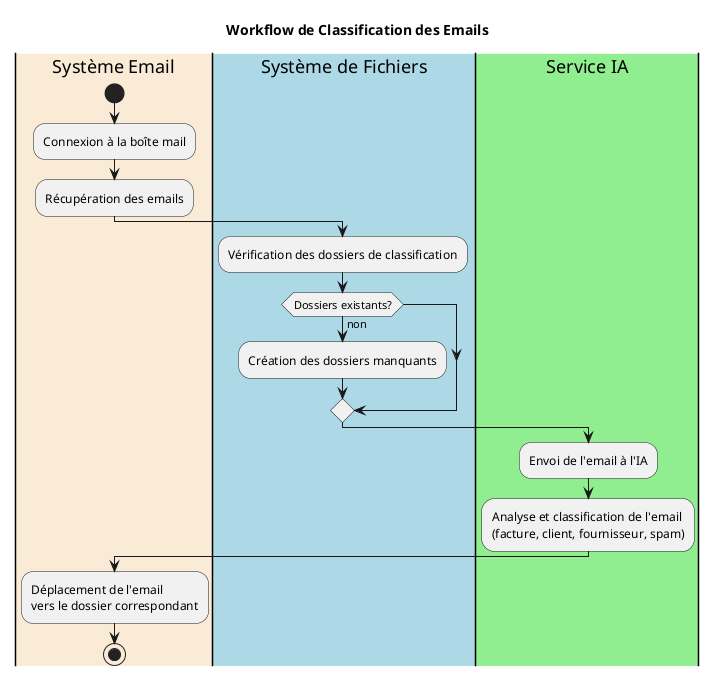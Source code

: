 @startuml classify_workflow
title Workflow de Classification des Emails

|#AntiqueWhite|Système Email|
start
:Connexion à la boîte mail;
:Récupération des emails;

|#LightBlue|Système de Fichiers|
:Vérification des dossiers de classification;
if (Dossiers existants?) then (non)
  :Création des dossiers manquants;
endif

|#LightGreen|Service IA|
:Envoi de l'email à l'IA;
:Analyse et classification de l'email
(facture, client, fournisseur, spam);

|#AntiqueWhite|Système Email|
:Déplacement de l'email 
vers le dossier correspondant;
stop

@enduml

